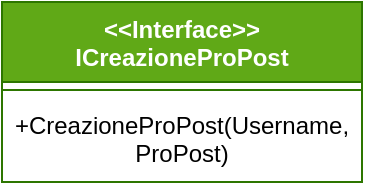 <mxfile version="21.3.4" type="github">
  <diagram name="Pagina-1" id="be32KOeg9CfK2T5uHP1G">
    <mxGraphModel dx="435" dy="751" grid="1" gridSize="10" guides="1" tooltips="1" connect="1" arrows="1" fold="1" page="1" pageScale="1" pageWidth="827" pageHeight="1169" math="0" shadow="0">
      <root>
        <mxCell id="0" />
        <mxCell id="1" parent="0" />
        <mxCell id="FuAqyfsN4aBB1NJL3RCb-1" value="&lt;div&gt;&amp;lt;&amp;lt;Interface&amp;gt;&amp;gt;&lt;/div&gt;&lt;div&gt;ICreazioneProPost&lt;br&gt;&lt;/div&gt;" style="swimlane;fontStyle=1;align=center;verticalAlign=top;childLayout=stackLayout;horizontal=1;startSize=40;horizontalStack=0;resizeParent=1;resizeParentMax=0;resizeLast=0;collapsible=1;marginBottom=0;whiteSpace=wrap;html=1;fillColor=#60a917;fontColor=#ffffff;strokeColor=#2D7600;" parent="1" vertex="1">
          <mxGeometry x="110" y="230" width="180" height="90" as="geometry" />
        </mxCell>
        <mxCell id="FuAqyfsN4aBB1NJL3RCb-2" value="" style="line;strokeWidth=1;fillColor=none;align=left;verticalAlign=middle;spacingTop=-1;spacingLeft=3;spacingRight=3;rotatable=0;labelPosition=right;points=[];portConstraint=eastwest;strokeColor=inherit;" parent="FuAqyfsN4aBB1NJL3RCb-1" vertex="1">
          <mxGeometry y="40" width="180" height="8" as="geometry" />
        </mxCell>
        <mxCell id="FuAqyfsN4aBB1NJL3RCb-3" value="&lt;div&gt;+CreazioneProPost(Username, ProPost)&lt;br&gt;&lt;/div&gt;" style="text;strokeColor=none;fillColor=none;align=center;verticalAlign=top;spacingLeft=4;spacingRight=4;overflow=hidden;rotatable=0;points=[[0,0.5],[1,0.5]];portConstraint=eastwest;whiteSpace=wrap;html=1;" parent="FuAqyfsN4aBB1NJL3RCb-1" vertex="1">
          <mxGeometry y="48" width="180" height="42" as="geometry" />
        </mxCell>
      </root>
    </mxGraphModel>
  </diagram>
</mxfile>
